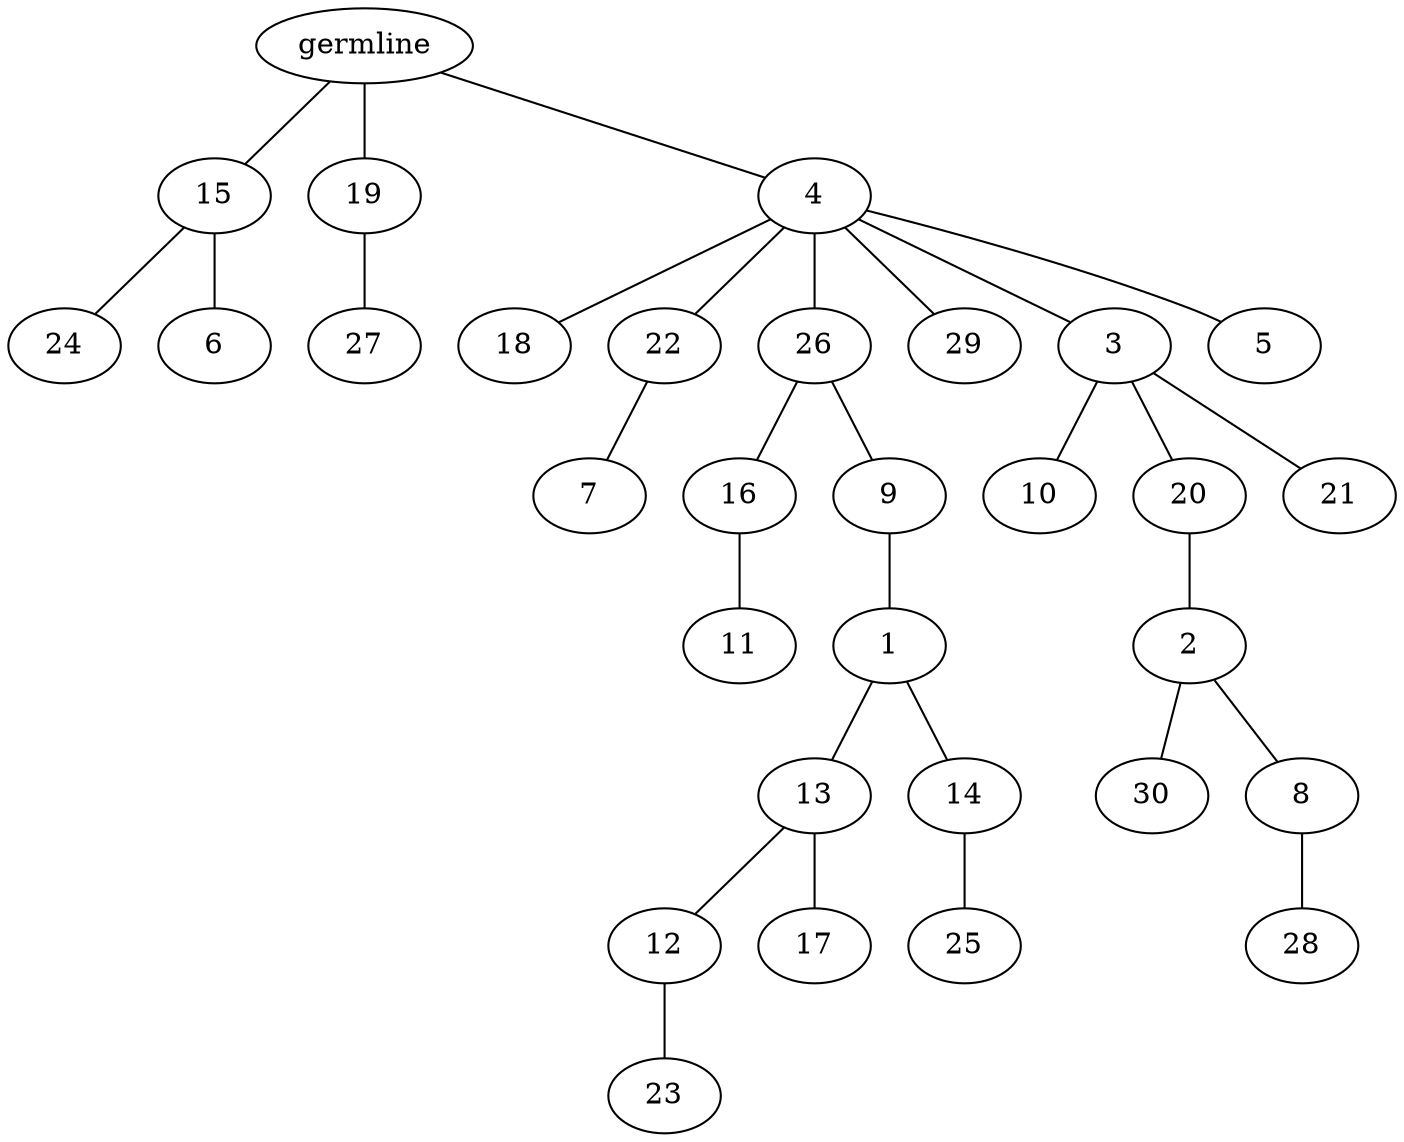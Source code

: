 graph tree {
    "140156342384720" [label="germline"];
    "140156342608128" [label="15"];
    "140156342608464" [label="24"];
    "140156342607936" [label="6"];
    "140156342610576" [label="19"];
    "140156342611776" [label="27"];
    "140156342609616" [label="4"];
    "140156342610336" [label="18"];
    "140156342609664" [label="22"];
    "140156342609376" [label="7"];
    "140156342607984" [label="26"];
    "140156346763248" [label="16"];
    "140156346762672" [label="11"];
    "140156346762144" [label="9"];
    "140156346761616" [label="1"];
    "140156346761376" [label="13"];
    "140156346761328" [label="12"];
    "140156352024336" [label="23"];
    "140156346761904" [label="17"];
    "140156346764640" [label="14"];
    "140156346761280" [label="25"];
    "140156342611056" [label="29"];
    "140156346764880" [label="3"];
    "140156346764160" [label="10"];
    "140156346763872" [label="20"];
    "140156346763440" [label="2"];
    "140156346762816" [label="30"];
    "140156346762912" [label="8"];
    "140156346762048" [label="28"];
    "140156346764976" [label="21"];
    "140156346764448" [label="5"];
    "140156342384720" -- "140156342608128";
    "140156342384720" -- "140156342610576";
    "140156342384720" -- "140156342609616";
    "140156342608128" -- "140156342608464";
    "140156342608128" -- "140156342607936";
    "140156342610576" -- "140156342611776";
    "140156342609616" -- "140156342610336";
    "140156342609616" -- "140156342609664";
    "140156342609616" -- "140156342607984";
    "140156342609616" -- "140156342611056";
    "140156342609616" -- "140156346764880";
    "140156342609616" -- "140156346764448";
    "140156342609664" -- "140156342609376";
    "140156342607984" -- "140156346763248";
    "140156342607984" -- "140156346762144";
    "140156346763248" -- "140156346762672";
    "140156346762144" -- "140156346761616";
    "140156346761616" -- "140156346761376";
    "140156346761616" -- "140156346764640";
    "140156346761376" -- "140156346761328";
    "140156346761376" -- "140156346761904";
    "140156346761328" -- "140156352024336";
    "140156346764640" -- "140156346761280";
    "140156346764880" -- "140156346764160";
    "140156346764880" -- "140156346763872";
    "140156346764880" -- "140156346764976";
    "140156346763872" -- "140156346763440";
    "140156346763440" -- "140156346762816";
    "140156346763440" -- "140156346762912";
    "140156346762912" -- "140156346762048";
}
